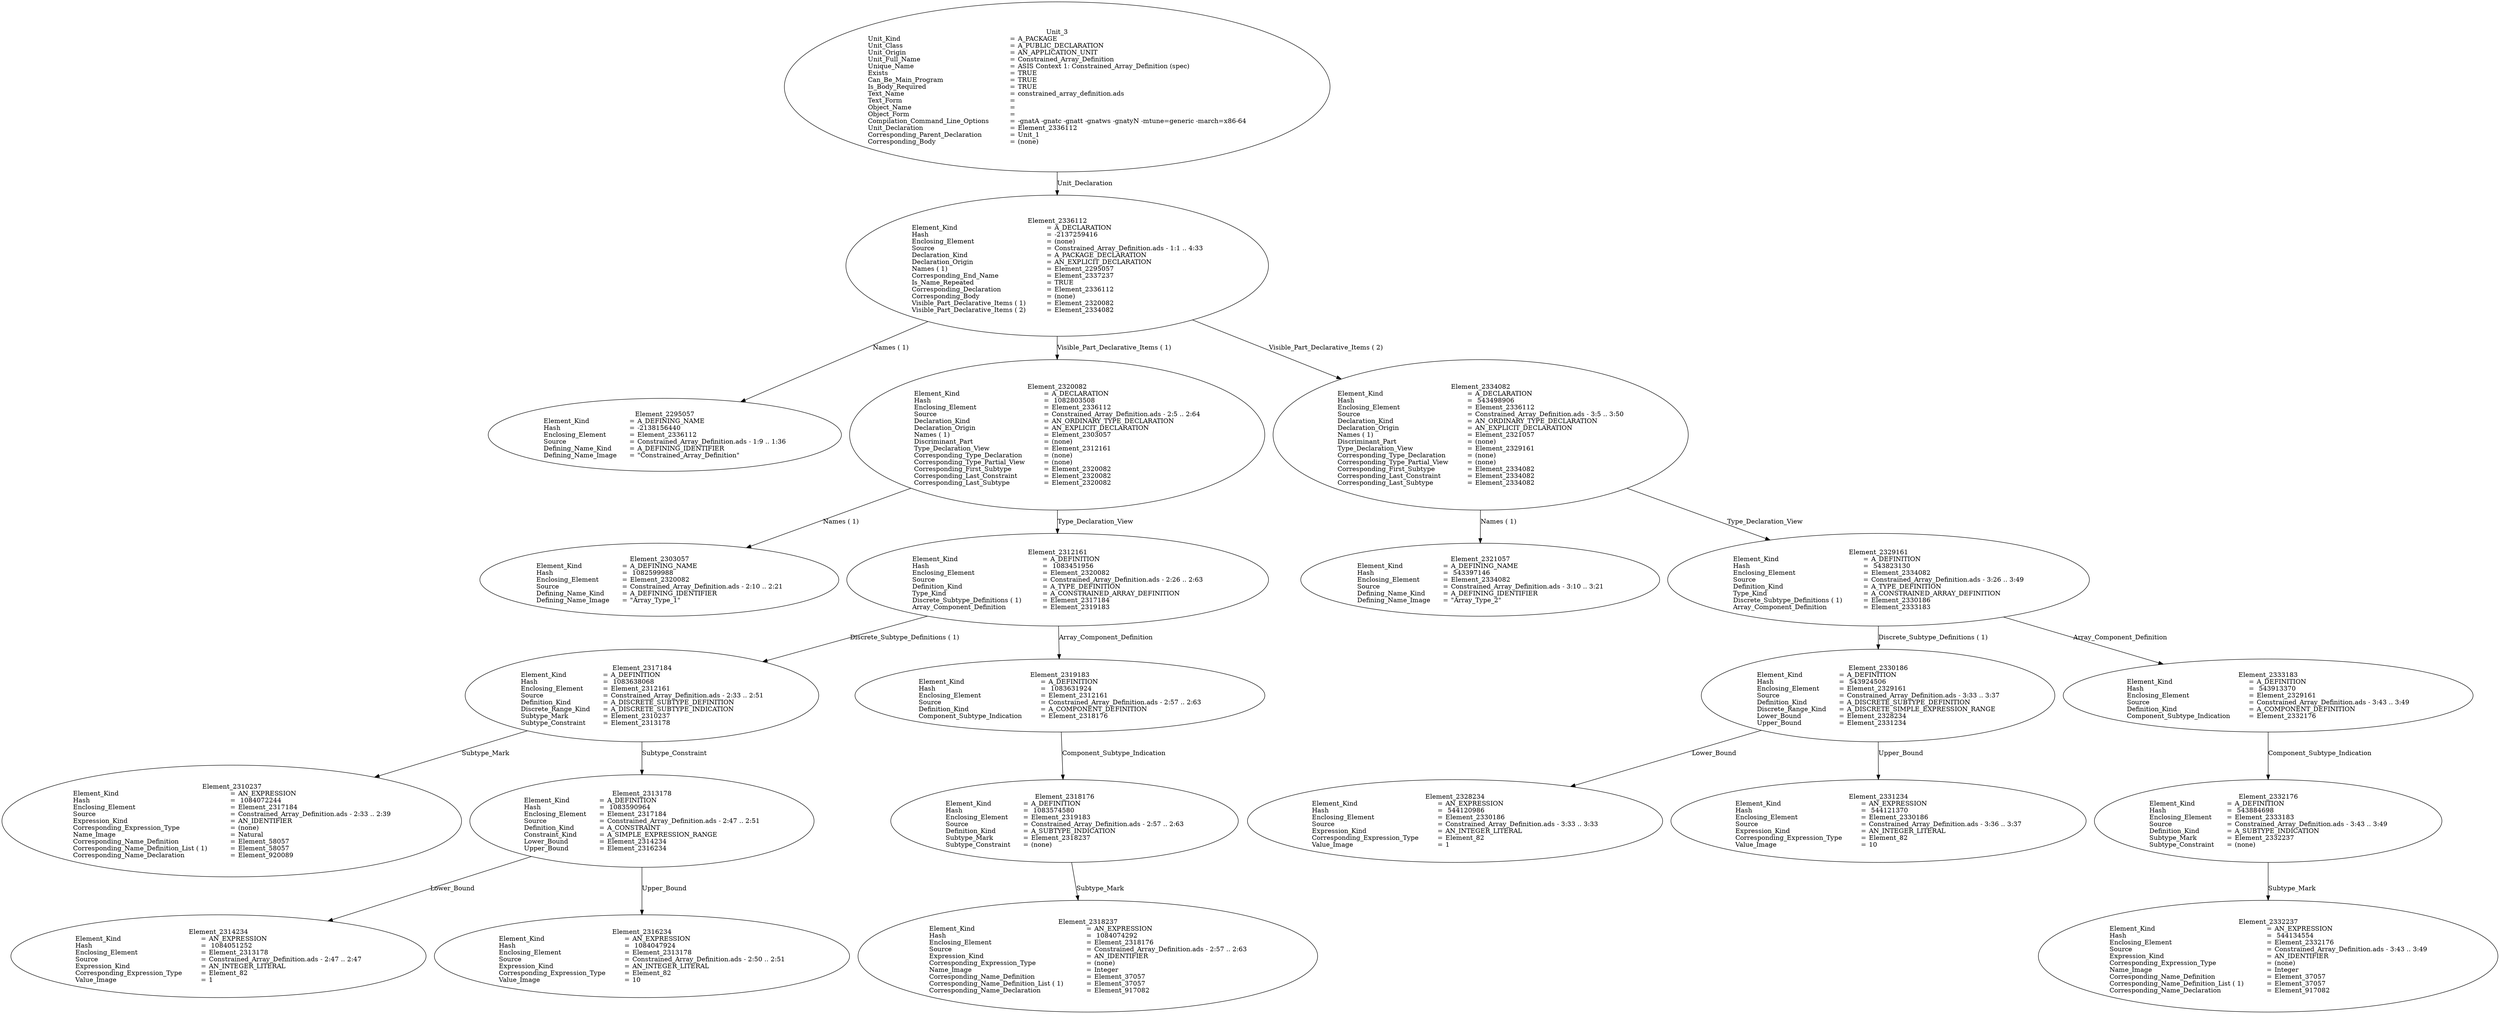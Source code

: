 digraph "constrained_array_definition.adt" {
  Unit_3 -> Element_2336112
      [ label=Unit_Declaration ];
  Unit_3
      [ label=<<TABLE BORDER="0" CELLBORDER="0" CELLSPACING="0" CELLPADDING="0"> 
          <TR><TD COLSPAN="3">Unit_3</TD></TR>
          <TR><TD ALIGN="LEFT">Unit_Kind   </TD><TD> = </TD><TD ALIGN="LEFT">A_PACKAGE</TD></TR>
          <TR><TD ALIGN="LEFT">Unit_Class   </TD><TD> = </TD><TD ALIGN="LEFT">A_PUBLIC_DECLARATION</TD></TR>
          <TR><TD ALIGN="LEFT">Unit_Origin   </TD><TD> = </TD><TD ALIGN="LEFT">AN_APPLICATION_UNIT</TD></TR>
          <TR><TD ALIGN="LEFT">Unit_Full_Name    </TD><TD> = </TD><TD ALIGN="LEFT">Constrained_Array_Definition</TD></TR>
          <TR><TD ALIGN="LEFT">Unique_Name   </TD><TD> = </TD><TD ALIGN="LEFT">ASIS Context 1: Constrained_Array_Definition (spec)</TD></TR>
          <TR><TD ALIGN="LEFT">Exists  </TD><TD> = </TD><TD ALIGN="LEFT">TRUE</TD></TR>
          <TR><TD ALIGN="LEFT">Can_Be_Main_Program     </TD><TD> = </TD><TD ALIGN="LEFT">TRUE</TD></TR>
          <TR><TD ALIGN="LEFT">Is_Body_Required     </TD><TD> = </TD><TD ALIGN="LEFT">TRUE</TD></TR>
          <TR><TD ALIGN="LEFT">Text_Name   </TD><TD> = </TD><TD ALIGN="LEFT">constrained_array_definition.ads</TD></TR>
          <TR><TD ALIGN="LEFT">Text_Form   </TD><TD> = </TD><TD ALIGN="LEFT"></TD></TR>
          <TR><TD ALIGN="LEFT">Object_Name   </TD><TD> = </TD><TD ALIGN="LEFT"></TD></TR>
          <TR><TD ALIGN="LEFT">Object_Form   </TD><TD> = </TD><TD ALIGN="LEFT"></TD></TR>
          <TR><TD ALIGN="LEFT">Compilation_Command_Line_Options         </TD><TD> = </TD><TD ALIGN="LEFT">-gnatA -gnatc -gnatt -gnatws -gnatyN -mtune=generic -march=x86-64</TD></TR>
          <TR><TD ALIGN="LEFT">Unit_Declaration     </TD><TD> = </TD><TD ALIGN="LEFT">Element_2336112</TD></TR>
          <TR><TD ALIGN="LEFT">Corresponding_Parent_Declaration         </TD><TD> = </TD><TD ALIGN="LEFT">Unit_1</TD></TR>
          <TR><TD ALIGN="LEFT">Corresponding_Body     </TD><TD> = </TD><TD ALIGN="LEFT">(none)</TD></TR>
          </TABLE>> ];
  Element_2336112 -> Element_2295057
      [ label="Names ( 1)" ];
  Element_2336112 -> Element_2320082
      [ label="Visible_Part_Declarative_Items ( 1)" ];
  Element_2336112 -> Element_2334082
      [ label="Visible_Part_Declarative_Items ( 2)" ];
  Element_2336112
      [ label=<<TABLE BORDER="0" CELLBORDER="0" CELLSPACING="0" CELLPADDING="0"> 
          <TR><TD COLSPAN="3">Element_2336112</TD></TR>
          <TR><TD ALIGN="LEFT">Element_Kind    </TD><TD> = </TD><TD ALIGN="LEFT">A_DECLARATION</TD></TR>
          <TR><TD ALIGN="LEFT">Hash  </TD><TD> = </TD><TD ALIGN="LEFT">-2137259416</TD></TR>
          <TR><TD ALIGN="LEFT">Enclosing_Element     </TD><TD> = </TD><TD ALIGN="LEFT">(none)</TD></TR>
          <TR><TD ALIGN="LEFT">Source  </TD><TD> = </TD><TD ALIGN="LEFT">Constrained_Array_Definition.ads - 1:1 .. 4:33</TD></TR>
          <TR><TD ALIGN="LEFT">Declaration_Kind     </TD><TD> = </TD><TD ALIGN="LEFT">A_PACKAGE_DECLARATION</TD></TR>
          <TR><TD ALIGN="LEFT">Declaration_Origin     </TD><TD> = </TD><TD ALIGN="LEFT">AN_EXPLICIT_DECLARATION</TD></TR>
          <TR><TD ALIGN="LEFT">Names ( 1)   </TD><TD> = </TD><TD ALIGN="LEFT">Element_2295057</TD></TR>
          <TR><TD ALIGN="LEFT">Corresponding_End_Name      </TD><TD> = </TD><TD ALIGN="LEFT">Element_2337237</TD></TR>
          <TR><TD ALIGN="LEFT">Is_Name_Repeated     </TD><TD> = </TD><TD ALIGN="LEFT">TRUE</TD></TR>
          <TR><TD ALIGN="LEFT">Corresponding_Declaration       </TD><TD> = </TD><TD ALIGN="LEFT">Element_2336112</TD></TR>
          <TR><TD ALIGN="LEFT">Corresponding_Body     </TD><TD> = </TD><TD ALIGN="LEFT">(none)</TD></TR>
          <TR><TD ALIGN="LEFT">Visible_Part_Declarative_Items ( 1)         </TD><TD> = </TD><TD ALIGN="LEFT">Element_2320082</TD></TR>
          <TR><TD ALIGN="LEFT">Visible_Part_Declarative_Items ( 2)         </TD><TD> = </TD><TD ALIGN="LEFT">Element_2334082</TD></TR>
          </TABLE>> ];
  Element_2295057
      [ label=<<TABLE BORDER="0" CELLBORDER="0" CELLSPACING="0" CELLPADDING="0"> 
          <TR><TD COLSPAN="3">Element_2295057</TD></TR>
          <TR><TD ALIGN="LEFT">Element_Kind    </TD><TD> = </TD><TD ALIGN="LEFT">A_DEFINING_NAME</TD></TR>
          <TR><TD ALIGN="LEFT">Hash  </TD><TD> = </TD><TD ALIGN="LEFT">-2138156440</TD></TR>
          <TR><TD ALIGN="LEFT">Enclosing_Element     </TD><TD> = </TD><TD ALIGN="LEFT">Element_2336112</TD></TR>
          <TR><TD ALIGN="LEFT">Source  </TD><TD> = </TD><TD ALIGN="LEFT">Constrained_Array_Definition.ads - 1:9 .. 1:36</TD></TR>
          <TR><TD ALIGN="LEFT">Defining_Name_Kind     </TD><TD> = </TD><TD ALIGN="LEFT">A_DEFINING_IDENTIFIER</TD></TR>
          <TR><TD ALIGN="LEFT">Defining_Name_Image     </TD><TD> = </TD><TD ALIGN="LEFT">"Constrained_Array_Definition"</TD></TR>
          </TABLE>> ];
  Element_2320082 -> Element_2303057
      [ label="Names ( 1)" ];
  Element_2320082 -> Element_2312161
      [ label=Type_Declaration_View ];
  Element_2320082
      [ label=<<TABLE BORDER="0" CELLBORDER="0" CELLSPACING="0" CELLPADDING="0"> 
          <TR><TD COLSPAN="3">Element_2320082</TD></TR>
          <TR><TD ALIGN="LEFT">Element_Kind    </TD><TD> = </TD><TD ALIGN="LEFT">A_DECLARATION</TD></TR>
          <TR><TD ALIGN="LEFT">Hash  </TD><TD> = </TD><TD ALIGN="LEFT"> 1082803508</TD></TR>
          <TR><TD ALIGN="LEFT">Enclosing_Element     </TD><TD> = </TD><TD ALIGN="LEFT">Element_2336112</TD></TR>
          <TR><TD ALIGN="LEFT">Source  </TD><TD> = </TD><TD ALIGN="LEFT">Constrained_Array_Definition.ads - 2:5 .. 2:64</TD></TR>
          <TR><TD ALIGN="LEFT">Declaration_Kind     </TD><TD> = </TD><TD ALIGN="LEFT">AN_ORDINARY_TYPE_DECLARATION</TD></TR>
          <TR><TD ALIGN="LEFT">Declaration_Origin     </TD><TD> = </TD><TD ALIGN="LEFT">AN_EXPLICIT_DECLARATION</TD></TR>
          <TR><TD ALIGN="LEFT">Names ( 1)   </TD><TD> = </TD><TD ALIGN="LEFT">Element_2303057</TD></TR>
          <TR><TD ALIGN="LEFT">Discriminant_Part     </TD><TD> = </TD><TD ALIGN="LEFT">(none)</TD></TR>
          <TR><TD ALIGN="LEFT">Type_Declaration_View      </TD><TD> = </TD><TD ALIGN="LEFT">Element_2312161</TD></TR>
          <TR><TD ALIGN="LEFT">Corresponding_Type_Declaration        </TD><TD> = </TD><TD ALIGN="LEFT">(none)</TD></TR>
          <TR><TD ALIGN="LEFT">Corresponding_Type_Partial_View        </TD><TD> = </TD><TD ALIGN="LEFT">(none)</TD></TR>
          <TR><TD ALIGN="LEFT">Corresponding_First_Subtype       </TD><TD> = </TD><TD ALIGN="LEFT">Element_2320082</TD></TR>
          <TR><TD ALIGN="LEFT">Corresponding_Last_Constraint        </TD><TD> = </TD><TD ALIGN="LEFT">Element_2320082</TD></TR>
          <TR><TD ALIGN="LEFT">Corresponding_Last_Subtype       </TD><TD> = </TD><TD ALIGN="LEFT">Element_2320082</TD></TR>
          </TABLE>> ];
  Element_2303057
      [ label=<<TABLE BORDER="0" CELLBORDER="0" CELLSPACING="0" CELLPADDING="0"> 
          <TR><TD COLSPAN="3">Element_2303057</TD></TR>
          <TR><TD ALIGN="LEFT">Element_Kind    </TD><TD> = </TD><TD ALIGN="LEFT">A_DEFINING_NAME</TD></TR>
          <TR><TD ALIGN="LEFT">Hash  </TD><TD> = </TD><TD ALIGN="LEFT"> 1082599988</TD></TR>
          <TR><TD ALIGN="LEFT">Enclosing_Element     </TD><TD> = </TD><TD ALIGN="LEFT">Element_2320082</TD></TR>
          <TR><TD ALIGN="LEFT">Source  </TD><TD> = </TD><TD ALIGN="LEFT">Constrained_Array_Definition.ads - 2:10 .. 2:21</TD></TR>
          <TR><TD ALIGN="LEFT">Defining_Name_Kind     </TD><TD> = </TD><TD ALIGN="LEFT">A_DEFINING_IDENTIFIER</TD></TR>
          <TR><TD ALIGN="LEFT">Defining_Name_Image     </TD><TD> = </TD><TD ALIGN="LEFT">"Array_Type_1"</TD></TR>
          </TABLE>> ];
  Element_2312161 -> Element_2317184
      [ label="Discrete_Subtype_Definitions ( 1)" ];
  Element_2312161 -> Element_2319183
      [ label=Array_Component_Definition ];
  Element_2312161
      [ label=<<TABLE BORDER="0" CELLBORDER="0" CELLSPACING="0" CELLPADDING="0"> 
          <TR><TD COLSPAN="3">Element_2312161</TD></TR>
          <TR><TD ALIGN="LEFT">Element_Kind    </TD><TD> = </TD><TD ALIGN="LEFT">A_DEFINITION</TD></TR>
          <TR><TD ALIGN="LEFT">Hash  </TD><TD> = </TD><TD ALIGN="LEFT"> 1083451956</TD></TR>
          <TR><TD ALIGN="LEFT">Enclosing_Element     </TD><TD> = </TD><TD ALIGN="LEFT">Element_2320082</TD></TR>
          <TR><TD ALIGN="LEFT">Source  </TD><TD> = </TD><TD ALIGN="LEFT">Constrained_Array_Definition.ads - 2:26 .. 2:63</TD></TR>
          <TR><TD ALIGN="LEFT">Definition_Kind    </TD><TD> = </TD><TD ALIGN="LEFT">A_TYPE_DEFINITION</TD></TR>
          <TR><TD ALIGN="LEFT">Type_Kind   </TD><TD> = </TD><TD ALIGN="LEFT">A_CONSTRAINED_ARRAY_DEFINITION</TD></TR>
          <TR><TD ALIGN="LEFT">Discrete_Subtype_Definitions ( 1)         </TD><TD> = </TD><TD ALIGN="LEFT">Element_2317184</TD></TR>
          <TR><TD ALIGN="LEFT">Array_Component_Definition       </TD><TD> = </TD><TD ALIGN="LEFT">Element_2319183</TD></TR>
          </TABLE>> ];
  Element_2317184 -> Element_2310237
      [ label=Subtype_Mark ];
  Element_2317184 -> Element_2313178
      [ label=Subtype_Constraint ];
  Element_2317184
      [ label=<<TABLE BORDER="0" CELLBORDER="0" CELLSPACING="0" CELLPADDING="0"> 
          <TR><TD COLSPAN="3">Element_2317184</TD></TR>
          <TR><TD ALIGN="LEFT">Element_Kind    </TD><TD> = </TD><TD ALIGN="LEFT">A_DEFINITION</TD></TR>
          <TR><TD ALIGN="LEFT">Hash  </TD><TD> = </TD><TD ALIGN="LEFT"> 1083638068</TD></TR>
          <TR><TD ALIGN="LEFT">Enclosing_Element     </TD><TD> = </TD><TD ALIGN="LEFT">Element_2312161</TD></TR>
          <TR><TD ALIGN="LEFT">Source  </TD><TD> = </TD><TD ALIGN="LEFT">Constrained_Array_Definition.ads - 2:33 .. 2:51</TD></TR>
          <TR><TD ALIGN="LEFT">Definition_Kind    </TD><TD> = </TD><TD ALIGN="LEFT">A_DISCRETE_SUBTYPE_DEFINITION</TD></TR>
          <TR><TD ALIGN="LEFT">Discrete_Range_Kind     </TD><TD> = </TD><TD ALIGN="LEFT">A_DISCRETE_SUBTYPE_INDICATION</TD></TR>
          <TR><TD ALIGN="LEFT">Subtype_Mark    </TD><TD> = </TD><TD ALIGN="LEFT">Element_2310237</TD></TR>
          <TR><TD ALIGN="LEFT">Subtype_Constraint     </TD><TD> = </TD><TD ALIGN="LEFT">Element_2313178</TD></TR>
          </TABLE>> ];
  Element_2310237
      [ label=<<TABLE BORDER="0" CELLBORDER="0" CELLSPACING="0" CELLPADDING="0"> 
          <TR><TD COLSPAN="3">Element_2310237</TD></TR>
          <TR><TD ALIGN="LEFT">Element_Kind    </TD><TD> = </TD><TD ALIGN="LEFT">AN_EXPRESSION</TD></TR>
          <TR><TD ALIGN="LEFT">Hash  </TD><TD> = </TD><TD ALIGN="LEFT"> 1084072244</TD></TR>
          <TR><TD ALIGN="LEFT">Enclosing_Element     </TD><TD> = </TD><TD ALIGN="LEFT">Element_2317184</TD></TR>
          <TR><TD ALIGN="LEFT">Source  </TD><TD> = </TD><TD ALIGN="LEFT">Constrained_Array_Definition.ads - 2:33 .. 2:39</TD></TR>
          <TR><TD ALIGN="LEFT">Expression_Kind    </TD><TD> = </TD><TD ALIGN="LEFT">AN_IDENTIFIER</TD></TR>
          <TR><TD ALIGN="LEFT">Corresponding_Expression_Type        </TD><TD> = </TD><TD ALIGN="LEFT">(none)</TD></TR>
          <TR><TD ALIGN="LEFT">Name_Image   </TD><TD> = </TD><TD ALIGN="LEFT">Natural</TD></TR>
          <TR><TD ALIGN="LEFT">Corresponding_Name_Definition        </TD><TD> = </TD><TD ALIGN="LEFT">Element_58057</TD></TR>
          <TR><TD ALIGN="LEFT">Corresponding_Name_Definition_List ( 1)          </TD><TD> = </TD><TD ALIGN="LEFT">Element_58057</TD></TR>
          <TR><TD ALIGN="LEFT">Corresponding_Name_Declaration        </TD><TD> = </TD><TD ALIGN="LEFT">Element_920089</TD></TR>
          </TABLE>> ];
  Element_2313178 -> Element_2314234
      [ label=Lower_Bound ];
  Element_2313178 -> Element_2316234
      [ label=Upper_Bound ];
  Element_2313178
      [ label=<<TABLE BORDER="0" CELLBORDER="0" CELLSPACING="0" CELLPADDING="0"> 
          <TR><TD COLSPAN="3">Element_2313178</TD></TR>
          <TR><TD ALIGN="LEFT">Element_Kind    </TD><TD> = </TD><TD ALIGN="LEFT">A_DEFINITION</TD></TR>
          <TR><TD ALIGN="LEFT">Hash  </TD><TD> = </TD><TD ALIGN="LEFT"> 1083590964</TD></TR>
          <TR><TD ALIGN="LEFT">Enclosing_Element     </TD><TD> = </TD><TD ALIGN="LEFT">Element_2317184</TD></TR>
          <TR><TD ALIGN="LEFT">Source  </TD><TD> = </TD><TD ALIGN="LEFT">Constrained_Array_Definition.ads - 2:47 .. 2:51</TD></TR>
          <TR><TD ALIGN="LEFT">Definition_Kind    </TD><TD> = </TD><TD ALIGN="LEFT">A_CONSTRAINT</TD></TR>
          <TR><TD ALIGN="LEFT">Constraint_Kind    </TD><TD> = </TD><TD ALIGN="LEFT">A_SIMPLE_EXPRESSION_RANGE</TD></TR>
          <TR><TD ALIGN="LEFT">Lower_Bound   </TD><TD> = </TD><TD ALIGN="LEFT">Element_2314234</TD></TR>
          <TR><TD ALIGN="LEFT">Upper_Bound   </TD><TD> = </TD><TD ALIGN="LEFT">Element_2316234</TD></TR>
          </TABLE>> ];
  Element_2314234
      [ label=<<TABLE BORDER="0" CELLBORDER="0" CELLSPACING="0" CELLPADDING="0"> 
          <TR><TD COLSPAN="3">Element_2314234</TD></TR>
          <TR><TD ALIGN="LEFT">Element_Kind    </TD><TD> = </TD><TD ALIGN="LEFT">AN_EXPRESSION</TD></TR>
          <TR><TD ALIGN="LEFT">Hash  </TD><TD> = </TD><TD ALIGN="LEFT"> 1084051252</TD></TR>
          <TR><TD ALIGN="LEFT">Enclosing_Element     </TD><TD> = </TD><TD ALIGN="LEFT">Element_2313178</TD></TR>
          <TR><TD ALIGN="LEFT">Source  </TD><TD> = </TD><TD ALIGN="LEFT">Constrained_Array_Definition.ads - 2:47 .. 2:47</TD></TR>
          <TR><TD ALIGN="LEFT">Expression_Kind    </TD><TD> = </TD><TD ALIGN="LEFT">AN_INTEGER_LITERAL</TD></TR>
          <TR><TD ALIGN="LEFT">Corresponding_Expression_Type        </TD><TD> = </TD><TD ALIGN="LEFT">Element_82</TD></TR>
          <TR><TD ALIGN="LEFT">Value_Image   </TD><TD> = </TD><TD ALIGN="LEFT">1</TD></TR>
          </TABLE>> ];
  Element_2316234
      [ label=<<TABLE BORDER="0" CELLBORDER="0" CELLSPACING="0" CELLPADDING="0"> 
          <TR><TD COLSPAN="3">Element_2316234</TD></TR>
          <TR><TD ALIGN="LEFT">Element_Kind    </TD><TD> = </TD><TD ALIGN="LEFT">AN_EXPRESSION</TD></TR>
          <TR><TD ALIGN="LEFT">Hash  </TD><TD> = </TD><TD ALIGN="LEFT"> 1084047924</TD></TR>
          <TR><TD ALIGN="LEFT">Enclosing_Element     </TD><TD> = </TD><TD ALIGN="LEFT">Element_2313178</TD></TR>
          <TR><TD ALIGN="LEFT">Source  </TD><TD> = </TD><TD ALIGN="LEFT">Constrained_Array_Definition.ads - 2:50 .. 2:51</TD></TR>
          <TR><TD ALIGN="LEFT">Expression_Kind    </TD><TD> = </TD><TD ALIGN="LEFT">AN_INTEGER_LITERAL</TD></TR>
          <TR><TD ALIGN="LEFT">Corresponding_Expression_Type        </TD><TD> = </TD><TD ALIGN="LEFT">Element_82</TD></TR>
          <TR><TD ALIGN="LEFT">Value_Image   </TD><TD> = </TD><TD ALIGN="LEFT">10</TD></TR>
          </TABLE>> ];
  Element_2319183 -> Element_2318176
      [ label=Component_Subtype_Indication ];
  Element_2319183
      [ label=<<TABLE BORDER="0" CELLBORDER="0" CELLSPACING="0" CELLPADDING="0"> 
          <TR><TD COLSPAN="3">Element_2319183</TD></TR>
          <TR><TD ALIGN="LEFT">Element_Kind    </TD><TD> = </TD><TD ALIGN="LEFT">A_DEFINITION</TD></TR>
          <TR><TD ALIGN="LEFT">Hash  </TD><TD> = </TD><TD ALIGN="LEFT"> 1083631924</TD></TR>
          <TR><TD ALIGN="LEFT">Enclosing_Element     </TD><TD> = </TD><TD ALIGN="LEFT">Element_2312161</TD></TR>
          <TR><TD ALIGN="LEFT">Source  </TD><TD> = </TD><TD ALIGN="LEFT">Constrained_Array_Definition.ads - 2:57 .. 2:63</TD></TR>
          <TR><TD ALIGN="LEFT">Definition_Kind    </TD><TD> = </TD><TD ALIGN="LEFT">A_COMPONENT_DEFINITION</TD></TR>
          <TR><TD ALIGN="LEFT">Component_Subtype_Indication        </TD><TD> = </TD><TD ALIGN="LEFT">Element_2318176</TD></TR>
          </TABLE>> ];
  Element_2318176 -> Element_2318237
      [ label=Subtype_Mark ];
  Element_2318176
      [ label=<<TABLE BORDER="0" CELLBORDER="0" CELLSPACING="0" CELLPADDING="0"> 
          <TR><TD COLSPAN="3">Element_2318176</TD></TR>
          <TR><TD ALIGN="LEFT">Element_Kind    </TD><TD> = </TD><TD ALIGN="LEFT">A_DEFINITION</TD></TR>
          <TR><TD ALIGN="LEFT">Hash  </TD><TD> = </TD><TD ALIGN="LEFT"> 1083574580</TD></TR>
          <TR><TD ALIGN="LEFT">Enclosing_Element     </TD><TD> = </TD><TD ALIGN="LEFT">Element_2319183</TD></TR>
          <TR><TD ALIGN="LEFT">Source  </TD><TD> = </TD><TD ALIGN="LEFT">Constrained_Array_Definition.ads - 2:57 .. 2:63</TD></TR>
          <TR><TD ALIGN="LEFT">Definition_Kind    </TD><TD> = </TD><TD ALIGN="LEFT">A_SUBTYPE_INDICATION</TD></TR>
          <TR><TD ALIGN="LEFT">Subtype_Mark    </TD><TD> = </TD><TD ALIGN="LEFT">Element_2318237</TD></TR>
          <TR><TD ALIGN="LEFT">Subtype_Constraint     </TD><TD> = </TD><TD ALIGN="LEFT">(none)</TD></TR>
          </TABLE>> ];
  Element_2318237
      [ label=<<TABLE BORDER="0" CELLBORDER="0" CELLSPACING="0" CELLPADDING="0"> 
          <TR><TD COLSPAN="3">Element_2318237</TD></TR>
          <TR><TD ALIGN="LEFT">Element_Kind    </TD><TD> = </TD><TD ALIGN="LEFT">AN_EXPRESSION</TD></TR>
          <TR><TD ALIGN="LEFT">Hash  </TD><TD> = </TD><TD ALIGN="LEFT"> 1084074292</TD></TR>
          <TR><TD ALIGN="LEFT">Enclosing_Element     </TD><TD> = </TD><TD ALIGN="LEFT">Element_2318176</TD></TR>
          <TR><TD ALIGN="LEFT">Source  </TD><TD> = </TD><TD ALIGN="LEFT">Constrained_Array_Definition.ads - 2:57 .. 2:63</TD></TR>
          <TR><TD ALIGN="LEFT">Expression_Kind    </TD><TD> = </TD><TD ALIGN="LEFT">AN_IDENTIFIER</TD></TR>
          <TR><TD ALIGN="LEFT">Corresponding_Expression_Type        </TD><TD> = </TD><TD ALIGN="LEFT">(none)</TD></TR>
          <TR><TD ALIGN="LEFT">Name_Image   </TD><TD> = </TD><TD ALIGN="LEFT">Integer</TD></TR>
          <TR><TD ALIGN="LEFT">Corresponding_Name_Definition        </TD><TD> = </TD><TD ALIGN="LEFT">Element_37057</TD></TR>
          <TR><TD ALIGN="LEFT">Corresponding_Name_Definition_List ( 1)          </TD><TD> = </TD><TD ALIGN="LEFT">Element_37057</TD></TR>
          <TR><TD ALIGN="LEFT">Corresponding_Name_Declaration        </TD><TD> = </TD><TD ALIGN="LEFT">Element_917082</TD></TR>
          </TABLE>> ];
  Element_2334082 -> Element_2321057
      [ label="Names ( 1)" ];
  Element_2334082 -> Element_2329161
      [ label=Type_Declaration_View ];
  Element_2334082
      [ label=<<TABLE BORDER="0" CELLBORDER="0" CELLSPACING="0" CELLPADDING="0"> 
          <TR><TD COLSPAN="3">Element_2334082</TD></TR>
          <TR><TD ALIGN="LEFT">Element_Kind    </TD><TD> = </TD><TD ALIGN="LEFT">A_DECLARATION</TD></TR>
          <TR><TD ALIGN="LEFT">Hash  </TD><TD> = </TD><TD ALIGN="LEFT"> 543498906</TD></TR>
          <TR><TD ALIGN="LEFT">Enclosing_Element     </TD><TD> = </TD><TD ALIGN="LEFT">Element_2336112</TD></TR>
          <TR><TD ALIGN="LEFT">Source  </TD><TD> = </TD><TD ALIGN="LEFT">Constrained_Array_Definition.ads - 3:5 .. 3:50</TD></TR>
          <TR><TD ALIGN="LEFT">Declaration_Kind     </TD><TD> = </TD><TD ALIGN="LEFT">AN_ORDINARY_TYPE_DECLARATION</TD></TR>
          <TR><TD ALIGN="LEFT">Declaration_Origin     </TD><TD> = </TD><TD ALIGN="LEFT">AN_EXPLICIT_DECLARATION</TD></TR>
          <TR><TD ALIGN="LEFT">Names ( 1)   </TD><TD> = </TD><TD ALIGN="LEFT">Element_2321057</TD></TR>
          <TR><TD ALIGN="LEFT">Discriminant_Part     </TD><TD> = </TD><TD ALIGN="LEFT">(none)</TD></TR>
          <TR><TD ALIGN="LEFT">Type_Declaration_View      </TD><TD> = </TD><TD ALIGN="LEFT">Element_2329161</TD></TR>
          <TR><TD ALIGN="LEFT">Corresponding_Type_Declaration        </TD><TD> = </TD><TD ALIGN="LEFT">(none)</TD></TR>
          <TR><TD ALIGN="LEFT">Corresponding_Type_Partial_View        </TD><TD> = </TD><TD ALIGN="LEFT">(none)</TD></TR>
          <TR><TD ALIGN="LEFT">Corresponding_First_Subtype       </TD><TD> = </TD><TD ALIGN="LEFT">Element_2334082</TD></TR>
          <TR><TD ALIGN="LEFT">Corresponding_Last_Constraint        </TD><TD> = </TD><TD ALIGN="LEFT">Element_2334082</TD></TR>
          <TR><TD ALIGN="LEFT">Corresponding_Last_Subtype       </TD><TD> = </TD><TD ALIGN="LEFT">Element_2334082</TD></TR>
          </TABLE>> ];
  Element_2321057
      [ label=<<TABLE BORDER="0" CELLBORDER="0" CELLSPACING="0" CELLPADDING="0"> 
          <TR><TD COLSPAN="3">Element_2321057</TD></TR>
          <TR><TD ALIGN="LEFT">Element_Kind    </TD><TD> = </TD><TD ALIGN="LEFT">A_DEFINING_NAME</TD></TR>
          <TR><TD ALIGN="LEFT">Hash  </TD><TD> = </TD><TD ALIGN="LEFT"> 543397146</TD></TR>
          <TR><TD ALIGN="LEFT">Enclosing_Element     </TD><TD> = </TD><TD ALIGN="LEFT">Element_2334082</TD></TR>
          <TR><TD ALIGN="LEFT">Source  </TD><TD> = </TD><TD ALIGN="LEFT">Constrained_Array_Definition.ads - 3:10 .. 3:21</TD></TR>
          <TR><TD ALIGN="LEFT">Defining_Name_Kind     </TD><TD> = </TD><TD ALIGN="LEFT">A_DEFINING_IDENTIFIER</TD></TR>
          <TR><TD ALIGN="LEFT">Defining_Name_Image     </TD><TD> = </TD><TD ALIGN="LEFT">"Array_Type_2"</TD></TR>
          </TABLE>> ];
  Element_2329161 -> Element_2330186
      [ label="Discrete_Subtype_Definitions ( 1)" ];
  Element_2329161 -> Element_2333183
      [ label=Array_Component_Definition ];
  Element_2329161
      [ label=<<TABLE BORDER="0" CELLBORDER="0" CELLSPACING="0" CELLPADDING="0"> 
          <TR><TD COLSPAN="3">Element_2329161</TD></TR>
          <TR><TD ALIGN="LEFT">Element_Kind    </TD><TD> = </TD><TD ALIGN="LEFT">A_DEFINITION</TD></TR>
          <TR><TD ALIGN="LEFT">Hash  </TD><TD> = </TD><TD ALIGN="LEFT"> 543823130</TD></TR>
          <TR><TD ALIGN="LEFT">Enclosing_Element     </TD><TD> = </TD><TD ALIGN="LEFT">Element_2334082</TD></TR>
          <TR><TD ALIGN="LEFT">Source  </TD><TD> = </TD><TD ALIGN="LEFT">Constrained_Array_Definition.ads - 3:26 .. 3:49</TD></TR>
          <TR><TD ALIGN="LEFT">Definition_Kind    </TD><TD> = </TD><TD ALIGN="LEFT">A_TYPE_DEFINITION</TD></TR>
          <TR><TD ALIGN="LEFT">Type_Kind   </TD><TD> = </TD><TD ALIGN="LEFT">A_CONSTRAINED_ARRAY_DEFINITION</TD></TR>
          <TR><TD ALIGN="LEFT">Discrete_Subtype_Definitions ( 1)         </TD><TD> = </TD><TD ALIGN="LEFT">Element_2330186</TD></TR>
          <TR><TD ALIGN="LEFT">Array_Component_Definition       </TD><TD> = </TD><TD ALIGN="LEFT">Element_2333183</TD></TR>
          </TABLE>> ];
  Element_2330186 -> Element_2328234
      [ label=Lower_Bound ];
  Element_2330186 -> Element_2331234
      [ label=Upper_Bound ];
  Element_2330186
      [ label=<<TABLE BORDER="0" CELLBORDER="0" CELLSPACING="0" CELLPADDING="0"> 
          <TR><TD COLSPAN="3">Element_2330186</TD></TR>
          <TR><TD ALIGN="LEFT">Element_Kind    </TD><TD> = </TD><TD ALIGN="LEFT">A_DEFINITION</TD></TR>
          <TR><TD ALIGN="LEFT">Hash  </TD><TD> = </TD><TD ALIGN="LEFT"> 543924506</TD></TR>
          <TR><TD ALIGN="LEFT">Enclosing_Element     </TD><TD> = </TD><TD ALIGN="LEFT">Element_2329161</TD></TR>
          <TR><TD ALIGN="LEFT">Source  </TD><TD> = </TD><TD ALIGN="LEFT">Constrained_Array_Definition.ads - 3:33 .. 3:37</TD></TR>
          <TR><TD ALIGN="LEFT">Definition_Kind    </TD><TD> = </TD><TD ALIGN="LEFT">A_DISCRETE_SUBTYPE_DEFINITION</TD></TR>
          <TR><TD ALIGN="LEFT">Discrete_Range_Kind     </TD><TD> = </TD><TD ALIGN="LEFT">A_DISCRETE_SIMPLE_EXPRESSION_RANGE</TD></TR>
          <TR><TD ALIGN="LEFT">Lower_Bound   </TD><TD> = </TD><TD ALIGN="LEFT">Element_2328234</TD></TR>
          <TR><TD ALIGN="LEFT">Upper_Bound   </TD><TD> = </TD><TD ALIGN="LEFT">Element_2331234</TD></TR>
          </TABLE>> ];
  Element_2328234
      [ label=<<TABLE BORDER="0" CELLBORDER="0" CELLSPACING="0" CELLPADDING="0"> 
          <TR><TD COLSPAN="3">Element_2328234</TD></TR>
          <TR><TD ALIGN="LEFT">Element_Kind    </TD><TD> = </TD><TD ALIGN="LEFT">AN_EXPRESSION</TD></TR>
          <TR><TD ALIGN="LEFT">Hash  </TD><TD> = </TD><TD ALIGN="LEFT"> 544120986</TD></TR>
          <TR><TD ALIGN="LEFT">Enclosing_Element     </TD><TD> = </TD><TD ALIGN="LEFT">Element_2330186</TD></TR>
          <TR><TD ALIGN="LEFT">Source  </TD><TD> = </TD><TD ALIGN="LEFT">Constrained_Array_Definition.ads - 3:33 .. 3:33</TD></TR>
          <TR><TD ALIGN="LEFT">Expression_Kind    </TD><TD> = </TD><TD ALIGN="LEFT">AN_INTEGER_LITERAL</TD></TR>
          <TR><TD ALIGN="LEFT">Corresponding_Expression_Type        </TD><TD> = </TD><TD ALIGN="LEFT">Element_82</TD></TR>
          <TR><TD ALIGN="LEFT">Value_Image   </TD><TD> = </TD><TD ALIGN="LEFT">1</TD></TR>
          </TABLE>> ];
  Element_2331234
      [ label=<<TABLE BORDER="0" CELLBORDER="0" CELLSPACING="0" CELLPADDING="0"> 
          <TR><TD COLSPAN="3">Element_2331234</TD></TR>
          <TR><TD ALIGN="LEFT">Element_Kind    </TD><TD> = </TD><TD ALIGN="LEFT">AN_EXPRESSION</TD></TR>
          <TR><TD ALIGN="LEFT">Hash  </TD><TD> = </TD><TD ALIGN="LEFT"> 544121370</TD></TR>
          <TR><TD ALIGN="LEFT">Enclosing_Element     </TD><TD> = </TD><TD ALIGN="LEFT">Element_2330186</TD></TR>
          <TR><TD ALIGN="LEFT">Source  </TD><TD> = </TD><TD ALIGN="LEFT">Constrained_Array_Definition.ads - 3:36 .. 3:37</TD></TR>
          <TR><TD ALIGN="LEFT">Expression_Kind    </TD><TD> = </TD><TD ALIGN="LEFT">AN_INTEGER_LITERAL</TD></TR>
          <TR><TD ALIGN="LEFT">Corresponding_Expression_Type        </TD><TD> = </TD><TD ALIGN="LEFT">Element_82</TD></TR>
          <TR><TD ALIGN="LEFT">Value_Image   </TD><TD> = </TD><TD ALIGN="LEFT">10</TD></TR>
          </TABLE>> ];
  Element_2333183 -> Element_2332176
      [ label=Component_Subtype_Indication ];
  Element_2333183
      [ label=<<TABLE BORDER="0" CELLBORDER="0" CELLSPACING="0" CELLPADDING="0"> 
          <TR><TD COLSPAN="3">Element_2333183</TD></TR>
          <TR><TD ALIGN="LEFT">Element_Kind    </TD><TD> = </TD><TD ALIGN="LEFT">A_DEFINITION</TD></TR>
          <TR><TD ALIGN="LEFT">Hash  </TD><TD> = </TD><TD ALIGN="LEFT"> 543913370</TD></TR>
          <TR><TD ALIGN="LEFT">Enclosing_Element     </TD><TD> = </TD><TD ALIGN="LEFT">Element_2329161</TD></TR>
          <TR><TD ALIGN="LEFT">Source  </TD><TD> = </TD><TD ALIGN="LEFT">Constrained_Array_Definition.ads - 3:43 .. 3:49</TD></TR>
          <TR><TD ALIGN="LEFT">Definition_Kind    </TD><TD> = </TD><TD ALIGN="LEFT">A_COMPONENT_DEFINITION</TD></TR>
          <TR><TD ALIGN="LEFT">Component_Subtype_Indication        </TD><TD> = </TD><TD ALIGN="LEFT">Element_2332176</TD></TR>
          </TABLE>> ];
  Element_2332176 -> Element_2332237
      [ label=Subtype_Mark ];
  Element_2332176
      [ label=<<TABLE BORDER="0" CELLBORDER="0" CELLSPACING="0" CELLPADDING="0"> 
          <TR><TD COLSPAN="3">Element_2332176</TD></TR>
          <TR><TD ALIGN="LEFT">Element_Kind    </TD><TD> = </TD><TD ALIGN="LEFT">A_DEFINITION</TD></TR>
          <TR><TD ALIGN="LEFT">Hash  </TD><TD> = </TD><TD ALIGN="LEFT"> 543884698</TD></TR>
          <TR><TD ALIGN="LEFT">Enclosing_Element     </TD><TD> = </TD><TD ALIGN="LEFT">Element_2333183</TD></TR>
          <TR><TD ALIGN="LEFT">Source  </TD><TD> = </TD><TD ALIGN="LEFT">Constrained_Array_Definition.ads - 3:43 .. 3:49</TD></TR>
          <TR><TD ALIGN="LEFT">Definition_Kind    </TD><TD> = </TD><TD ALIGN="LEFT">A_SUBTYPE_INDICATION</TD></TR>
          <TR><TD ALIGN="LEFT">Subtype_Mark    </TD><TD> = </TD><TD ALIGN="LEFT">Element_2332237</TD></TR>
          <TR><TD ALIGN="LEFT">Subtype_Constraint     </TD><TD> = </TD><TD ALIGN="LEFT">(none)</TD></TR>
          </TABLE>> ];
  Element_2332237
      [ label=<<TABLE BORDER="0" CELLBORDER="0" CELLSPACING="0" CELLPADDING="0"> 
          <TR><TD COLSPAN="3">Element_2332237</TD></TR>
          <TR><TD ALIGN="LEFT">Element_Kind    </TD><TD> = </TD><TD ALIGN="LEFT">AN_EXPRESSION</TD></TR>
          <TR><TD ALIGN="LEFT">Hash  </TD><TD> = </TD><TD ALIGN="LEFT"> 544134554</TD></TR>
          <TR><TD ALIGN="LEFT">Enclosing_Element     </TD><TD> = </TD><TD ALIGN="LEFT">Element_2332176</TD></TR>
          <TR><TD ALIGN="LEFT">Source  </TD><TD> = </TD><TD ALIGN="LEFT">Constrained_Array_Definition.ads - 3:43 .. 3:49</TD></TR>
          <TR><TD ALIGN="LEFT">Expression_Kind    </TD><TD> = </TD><TD ALIGN="LEFT">AN_IDENTIFIER</TD></TR>
          <TR><TD ALIGN="LEFT">Corresponding_Expression_Type        </TD><TD> = </TD><TD ALIGN="LEFT">(none)</TD></TR>
          <TR><TD ALIGN="LEFT">Name_Image   </TD><TD> = </TD><TD ALIGN="LEFT">Integer</TD></TR>
          <TR><TD ALIGN="LEFT">Corresponding_Name_Definition        </TD><TD> = </TD><TD ALIGN="LEFT">Element_37057</TD></TR>
          <TR><TD ALIGN="LEFT">Corresponding_Name_Definition_List ( 1)          </TD><TD> = </TD><TD ALIGN="LEFT">Element_37057</TD></TR>
          <TR><TD ALIGN="LEFT">Corresponding_Name_Declaration        </TD><TD> = </TD><TD ALIGN="LEFT">Element_917082</TD></TR>
          </TABLE>> ]
}
